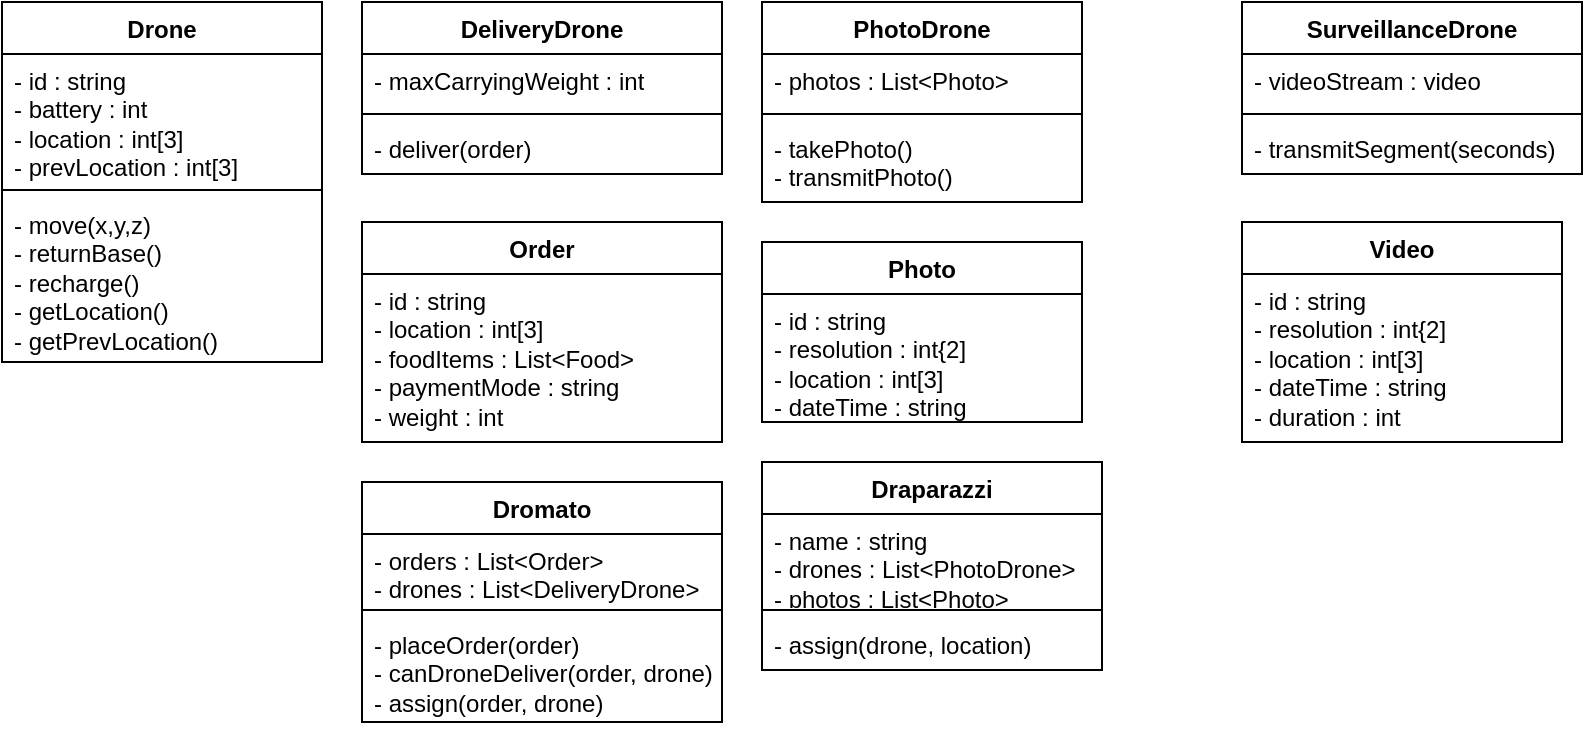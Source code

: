 <mxfile version="28.1.0">
  <diagram name="Page-1" id="HSjxmZbGzMGXQtd9OPLV">
    <mxGraphModel dx="1647" dy="552" grid="1" gridSize="10" guides="1" tooltips="1" connect="1" arrows="1" fold="1" page="1" pageScale="1" pageWidth="850" pageHeight="1100" math="0" shadow="0">
      <root>
        <mxCell id="0" />
        <mxCell id="1" parent="0" />
        <mxCell id="Ak-L62ytEd41cOE5mhP8-1" value="DeliveryDrone" style="swimlane;fontStyle=1;align=center;verticalAlign=top;childLayout=stackLayout;horizontal=1;startSize=26;horizontalStack=0;resizeParent=1;resizeParentMax=0;resizeLast=0;collapsible=1;marginBottom=0;whiteSpace=wrap;html=1;" vertex="1" parent="1">
          <mxGeometry x="-670" width="180" height="86" as="geometry" />
        </mxCell>
        <mxCell id="Ak-L62ytEd41cOE5mhP8-2" value="- maxCarryingWeight : int" style="text;strokeColor=none;fillColor=none;align=left;verticalAlign=top;spacingLeft=4;spacingRight=4;overflow=hidden;rotatable=0;points=[[0,0.5],[1,0.5]];portConstraint=eastwest;whiteSpace=wrap;html=1;" vertex="1" parent="Ak-L62ytEd41cOE5mhP8-1">
          <mxGeometry y="26" width="180" height="26" as="geometry" />
        </mxCell>
        <mxCell id="Ak-L62ytEd41cOE5mhP8-3" value="" style="line;strokeWidth=1;fillColor=none;align=left;verticalAlign=middle;spacingTop=-1;spacingLeft=3;spacingRight=3;rotatable=0;labelPosition=right;points=[];portConstraint=eastwest;strokeColor=inherit;" vertex="1" parent="Ak-L62ytEd41cOE5mhP8-1">
          <mxGeometry y="52" width="180" height="8" as="geometry" />
        </mxCell>
        <mxCell id="Ak-L62ytEd41cOE5mhP8-4" value="- deliver(order)" style="text;strokeColor=none;fillColor=none;align=left;verticalAlign=top;spacingLeft=4;spacingRight=4;overflow=hidden;rotatable=0;points=[[0,0.5],[1,0.5]];portConstraint=eastwest;whiteSpace=wrap;html=1;" vertex="1" parent="Ak-L62ytEd41cOE5mhP8-1">
          <mxGeometry y="60" width="180" height="26" as="geometry" />
        </mxCell>
        <mxCell id="Ak-L62ytEd41cOE5mhP8-5" value="PhotoDrone" style="swimlane;fontStyle=1;align=center;verticalAlign=top;childLayout=stackLayout;horizontal=1;startSize=26;horizontalStack=0;resizeParent=1;resizeParentMax=0;resizeLast=0;collapsible=1;marginBottom=0;whiteSpace=wrap;html=1;" vertex="1" parent="1">
          <mxGeometry x="-470" width="160" height="100" as="geometry" />
        </mxCell>
        <mxCell id="Ak-L62ytEd41cOE5mhP8-6" value="- photos : List&amp;lt;Photo&amp;gt;" style="text;strokeColor=none;fillColor=none;align=left;verticalAlign=top;spacingLeft=4;spacingRight=4;overflow=hidden;rotatable=0;points=[[0,0.5],[1,0.5]];portConstraint=eastwest;whiteSpace=wrap;html=1;" vertex="1" parent="Ak-L62ytEd41cOE5mhP8-5">
          <mxGeometry y="26" width="160" height="26" as="geometry" />
        </mxCell>
        <mxCell id="Ak-L62ytEd41cOE5mhP8-7" value="" style="line;strokeWidth=1;fillColor=none;align=left;verticalAlign=middle;spacingTop=-1;spacingLeft=3;spacingRight=3;rotatable=0;labelPosition=right;points=[];portConstraint=eastwest;strokeColor=inherit;" vertex="1" parent="Ak-L62ytEd41cOE5mhP8-5">
          <mxGeometry y="52" width="160" height="8" as="geometry" />
        </mxCell>
        <mxCell id="Ak-L62ytEd41cOE5mhP8-8" value="&lt;div&gt;- takePhoto()&lt;/div&gt;&lt;div&gt;- transmitPhoto()&lt;/div&gt;" style="text;strokeColor=none;fillColor=none;align=left;verticalAlign=top;spacingLeft=4;spacingRight=4;overflow=hidden;rotatable=0;points=[[0,0.5],[1,0.5]];portConstraint=eastwest;whiteSpace=wrap;html=1;" vertex="1" parent="Ak-L62ytEd41cOE5mhP8-5">
          <mxGeometry y="60" width="160" height="40" as="geometry" />
        </mxCell>
        <mxCell id="Ak-L62ytEd41cOE5mhP8-9" value="Drone" style="swimlane;fontStyle=1;align=center;verticalAlign=top;childLayout=stackLayout;horizontal=1;startSize=26;horizontalStack=0;resizeParent=1;resizeParentMax=0;resizeLast=0;collapsible=1;marginBottom=0;whiteSpace=wrap;html=1;" vertex="1" parent="1">
          <mxGeometry x="-850" width="160" height="180" as="geometry" />
        </mxCell>
        <mxCell id="Ak-L62ytEd41cOE5mhP8-10" value="&lt;div&gt;- id : string&lt;/div&gt;&lt;div&gt;- battery : int&lt;/div&gt;&lt;div&gt;- location : int[3]&lt;br&gt;- prevLocation : int[3]&lt;/div&gt;&lt;div&gt;&lt;br&gt;&lt;br&gt;&lt;/div&gt;" style="text;strokeColor=none;fillColor=none;align=left;verticalAlign=top;spacingLeft=4;spacingRight=4;overflow=hidden;rotatable=0;points=[[0,0.5],[1,0.5]];portConstraint=eastwest;whiteSpace=wrap;html=1;" vertex="1" parent="Ak-L62ytEd41cOE5mhP8-9">
          <mxGeometry y="26" width="160" height="64" as="geometry" />
        </mxCell>
        <mxCell id="Ak-L62ytEd41cOE5mhP8-11" value="" style="line;strokeWidth=1;fillColor=none;align=left;verticalAlign=middle;spacingTop=-1;spacingLeft=3;spacingRight=3;rotatable=0;labelPosition=right;points=[];portConstraint=eastwest;strokeColor=inherit;" vertex="1" parent="Ak-L62ytEd41cOE5mhP8-9">
          <mxGeometry y="90" width="160" height="8" as="geometry" />
        </mxCell>
        <mxCell id="Ak-L62ytEd41cOE5mhP8-12" value="&lt;div&gt;- move(x,y,z)&lt;/div&gt;&lt;div&gt;- returnBase()&lt;/div&gt;&lt;div&gt;- recharge()&lt;/div&gt;&lt;div&gt;- getLocation()&lt;/div&gt;- getPrevLocation()" style="text;strokeColor=none;fillColor=none;align=left;verticalAlign=top;spacingLeft=4;spacingRight=4;overflow=hidden;rotatable=0;points=[[0,0.5],[1,0.5]];portConstraint=eastwest;whiteSpace=wrap;html=1;" vertex="1" parent="Ak-L62ytEd41cOE5mhP8-9">
          <mxGeometry y="98" width="160" height="82" as="geometry" />
        </mxCell>
        <mxCell id="Ak-L62ytEd41cOE5mhP8-13" value="SurveillanceDrone" style="swimlane;fontStyle=1;align=center;verticalAlign=top;childLayout=stackLayout;horizontal=1;startSize=26;horizontalStack=0;resizeParent=1;resizeParentMax=0;resizeLast=0;collapsible=1;marginBottom=0;whiteSpace=wrap;html=1;" vertex="1" parent="1">
          <mxGeometry x="-230" width="170" height="86" as="geometry" />
        </mxCell>
        <mxCell id="Ak-L62ytEd41cOE5mhP8-14" value="- videoStream : video" style="text;strokeColor=none;fillColor=none;align=left;verticalAlign=top;spacingLeft=4;spacingRight=4;overflow=hidden;rotatable=0;points=[[0,0.5],[1,0.5]];portConstraint=eastwest;whiteSpace=wrap;html=1;" vertex="1" parent="Ak-L62ytEd41cOE5mhP8-13">
          <mxGeometry y="26" width="170" height="26" as="geometry" />
        </mxCell>
        <mxCell id="Ak-L62ytEd41cOE5mhP8-15" value="" style="line;strokeWidth=1;fillColor=none;align=left;verticalAlign=middle;spacingTop=-1;spacingLeft=3;spacingRight=3;rotatable=0;labelPosition=right;points=[];portConstraint=eastwest;strokeColor=inherit;" vertex="1" parent="Ak-L62ytEd41cOE5mhP8-13">
          <mxGeometry y="52" width="170" height="8" as="geometry" />
        </mxCell>
        <mxCell id="Ak-L62ytEd41cOE5mhP8-16" value="- transmitSegment(seconds)" style="text;strokeColor=none;fillColor=none;align=left;verticalAlign=top;spacingLeft=4;spacingRight=4;overflow=hidden;rotatable=0;points=[[0,0.5],[1,0.5]];portConstraint=eastwest;whiteSpace=wrap;html=1;" vertex="1" parent="Ak-L62ytEd41cOE5mhP8-13">
          <mxGeometry y="60" width="170" height="26" as="geometry" />
        </mxCell>
        <mxCell id="Ak-L62ytEd41cOE5mhP8-17" value="Order" style="swimlane;fontStyle=1;align=center;verticalAlign=top;childLayout=stackLayout;horizontal=1;startSize=26;horizontalStack=0;resizeParent=1;resizeParentMax=0;resizeLast=0;collapsible=1;marginBottom=0;whiteSpace=wrap;html=1;" vertex="1" parent="1">
          <mxGeometry x="-670" y="110" width="180" height="110" as="geometry" />
        </mxCell>
        <mxCell id="Ak-L62ytEd41cOE5mhP8-18" value="&lt;div&gt;- id : string&lt;/div&gt;&lt;div&gt;- location : int[3]&lt;/div&gt;&lt;div&gt;- foodItems : List&amp;lt;Food&amp;gt;&lt;/div&gt;&lt;div&gt;- paymentMode : string&lt;/div&gt;&lt;div&gt;- weight : int&lt;/div&gt;" style="text;strokeColor=none;fillColor=none;align=left;verticalAlign=top;spacingLeft=4;spacingRight=4;overflow=hidden;rotatable=0;points=[[0,0.5],[1,0.5]];portConstraint=eastwest;whiteSpace=wrap;html=1;" vertex="1" parent="Ak-L62ytEd41cOE5mhP8-17">
          <mxGeometry y="26" width="180" height="84" as="geometry" />
        </mxCell>
        <mxCell id="Ak-L62ytEd41cOE5mhP8-21" value="Photo" style="swimlane;fontStyle=1;align=center;verticalAlign=top;childLayout=stackLayout;horizontal=1;startSize=26;horizontalStack=0;resizeParent=1;resizeParentMax=0;resizeLast=0;collapsible=1;marginBottom=0;whiteSpace=wrap;html=1;" vertex="1" parent="1">
          <mxGeometry x="-470" y="120" width="160" height="90" as="geometry" />
        </mxCell>
        <mxCell id="Ak-L62ytEd41cOE5mhP8-22" value="&lt;div&gt;- id : string&lt;/div&gt;&lt;div&gt;- resolution : int{2]&lt;/div&gt;&lt;div&gt;- location : int[3]&lt;/div&gt;&lt;div&gt;- dateTime : string&lt;/div&gt;" style="text;strokeColor=none;fillColor=none;align=left;verticalAlign=top;spacingLeft=4;spacingRight=4;overflow=hidden;rotatable=0;points=[[0,0.5],[1,0.5]];portConstraint=eastwest;whiteSpace=wrap;html=1;" vertex="1" parent="Ak-L62ytEd41cOE5mhP8-21">
          <mxGeometry y="26" width="160" height="64" as="geometry" />
        </mxCell>
        <mxCell id="Ak-L62ytEd41cOE5mhP8-38" value="Video" style="swimlane;fontStyle=1;align=center;verticalAlign=top;childLayout=stackLayout;horizontal=1;startSize=26;horizontalStack=0;resizeParent=1;resizeParentMax=0;resizeLast=0;collapsible=1;marginBottom=0;whiteSpace=wrap;html=1;" vertex="1" parent="1">
          <mxGeometry x="-230" y="110" width="160" height="110" as="geometry" />
        </mxCell>
        <mxCell id="Ak-L62ytEd41cOE5mhP8-39" value="&lt;div&gt;- id : string&lt;/div&gt;&lt;div&gt;- resolution : int{2]&lt;/div&gt;&lt;div&gt;- location : int[3]&lt;/div&gt;&lt;div&gt;- dateTime : string&lt;/div&gt;&lt;div&gt;- duration : int&lt;/div&gt;" style="text;strokeColor=none;fillColor=none;align=left;verticalAlign=top;spacingLeft=4;spacingRight=4;overflow=hidden;rotatable=0;points=[[0,0.5],[1,0.5]];portConstraint=eastwest;whiteSpace=wrap;html=1;" vertex="1" parent="Ak-L62ytEd41cOE5mhP8-38">
          <mxGeometry y="26" width="160" height="84" as="geometry" />
        </mxCell>
        <mxCell id="Ak-L62ytEd41cOE5mhP8-46" value="Dromato" style="swimlane;fontStyle=1;align=center;verticalAlign=top;childLayout=stackLayout;horizontal=1;startSize=26;horizontalStack=0;resizeParent=1;resizeParentMax=0;resizeLast=0;collapsible=1;marginBottom=0;whiteSpace=wrap;html=1;" vertex="1" parent="1">
          <mxGeometry x="-670" y="240" width="180" height="120" as="geometry" />
        </mxCell>
        <mxCell id="Ak-L62ytEd41cOE5mhP8-47" value="&lt;div&gt;- orders : List&amp;lt;Order&amp;gt;&lt;/div&gt;&lt;div&gt;- drones : List&amp;lt;DeliveryDrone&amp;gt;&lt;/div&gt;" style="text;strokeColor=none;fillColor=none;align=left;verticalAlign=top;spacingLeft=4;spacingRight=4;overflow=hidden;rotatable=0;points=[[0,0.5],[1,0.5]];portConstraint=eastwest;whiteSpace=wrap;html=1;" vertex="1" parent="Ak-L62ytEd41cOE5mhP8-46">
          <mxGeometry y="26" width="180" height="34" as="geometry" />
        </mxCell>
        <mxCell id="Ak-L62ytEd41cOE5mhP8-48" value="" style="line;strokeWidth=1;fillColor=none;align=left;verticalAlign=middle;spacingTop=-1;spacingLeft=3;spacingRight=3;rotatable=0;labelPosition=right;points=[];portConstraint=eastwest;strokeColor=inherit;" vertex="1" parent="Ak-L62ytEd41cOE5mhP8-46">
          <mxGeometry y="60" width="180" height="8" as="geometry" />
        </mxCell>
        <mxCell id="Ak-L62ytEd41cOE5mhP8-49" value="&lt;div&gt;- placeOrder(order)&lt;/div&gt;&lt;div&gt;- canDroneDeliver(order, drone)&lt;/div&gt;&lt;div&gt;- assign(order, drone)&lt;/div&gt;" style="text;strokeColor=none;fillColor=none;align=left;verticalAlign=top;spacingLeft=4;spacingRight=4;overflow=hidden;rotatable=0;points=[[0,0.5],[1,0.5]];portConstraint=eastwest;whiteSpace=wrap;html=1;" vertex="1" parent="Ak-L62ytEd41cOE5mhP8-46">
          <mxGeometry y="68" width="180" height="52" as="geometry" />
        </mxCell>
        <mxCell id="Ak-L62ytEd41cOE5mhP8-51" value="Draparazzi" style="swimlane;fontStyle=1;align=center;verticalAlign=top;childLayout=stackLayout;horizontal=1;startSize=26;horizontalStack=0;resizeParent=1;resizeParentMax=0;resizeLast=0;collapsible=1;marginBottom=0;whiteSpace=wrap;html=1;" vertex="1" parent="1">
          <mxGeometry x="-470" y="230" width="170" height="104" as="geometry" />
        </mxCell>
        <mxCell id="Ak-L62ytEd41cOE5mhP8-52" value="&lt;div&gt;- name : string&lt;/div&gt;&lt;div&gt;- drones : List&amp;lt;PhotoDrone&amp;gt;&lt;/div&gt;&lt;div&gt;- photos : List&amp;lt;Photo&amp;gt;&lt;/div&gt;" style="text;strokeColor=none;fillColor=none;align=left;verticalAlign=top;spacingLeft=4;spacingRight=4;overflow=hidden;rotatable=0;points=[[0,0.5],[1,0.5]];portConstraint=eastwest;whiteSpace=wrap;html=1;" vertex="1" parent="Ak-L62ytEd41cOE5mhP8-51">
          <mxGeometry y="26" width="170" height="44" as="geometry" />
        </mxCell>
        <mxCell id="Ak-L62ytEd41cOE5mhP8-53" value="" style="line;strokeWidth=1;fillColor=none;align=left;verticalAlign=middle;spacingTop=-1;spacingLeft=3;spacingRight=3;rotatable=0;labelPosition=right;points=[];portConstraint=eastwest;strokeColor=inherit;" vertex="1" parent="Ak-L62ytEd41cOE5mhP8-51">
          <mxGeometry y="70" width="170" height="8" as="geometry" />
        </mxCell>
        <mxCell id="Ak-L62ytEd41cOE5mhP8-54" value="&lt;div&gt;- assign(drone, location)&lt;/div&gt;&lt;div&gt;&lt;br&gt;&lt;/div&gt;" style="text;strokeColor=none;fillColor=none;align=left;verticalAlign=top;spacingLeft=4;spacingRight=4;overflow=hidden;rotatable=0;points=[[0,0.5],[1,0.5]];portConstraint=eastwest;whiteSpace=wrap;html=1;" vertex="1" parent="Ak-L62ytEd41cOE5mhP8-51">
          <mxGeometry y="78" width="170" height="26" as="geometry" />
        </mxCell>
      </root>
    </mxGraphModel>
  </diagram>
</mxfile>
